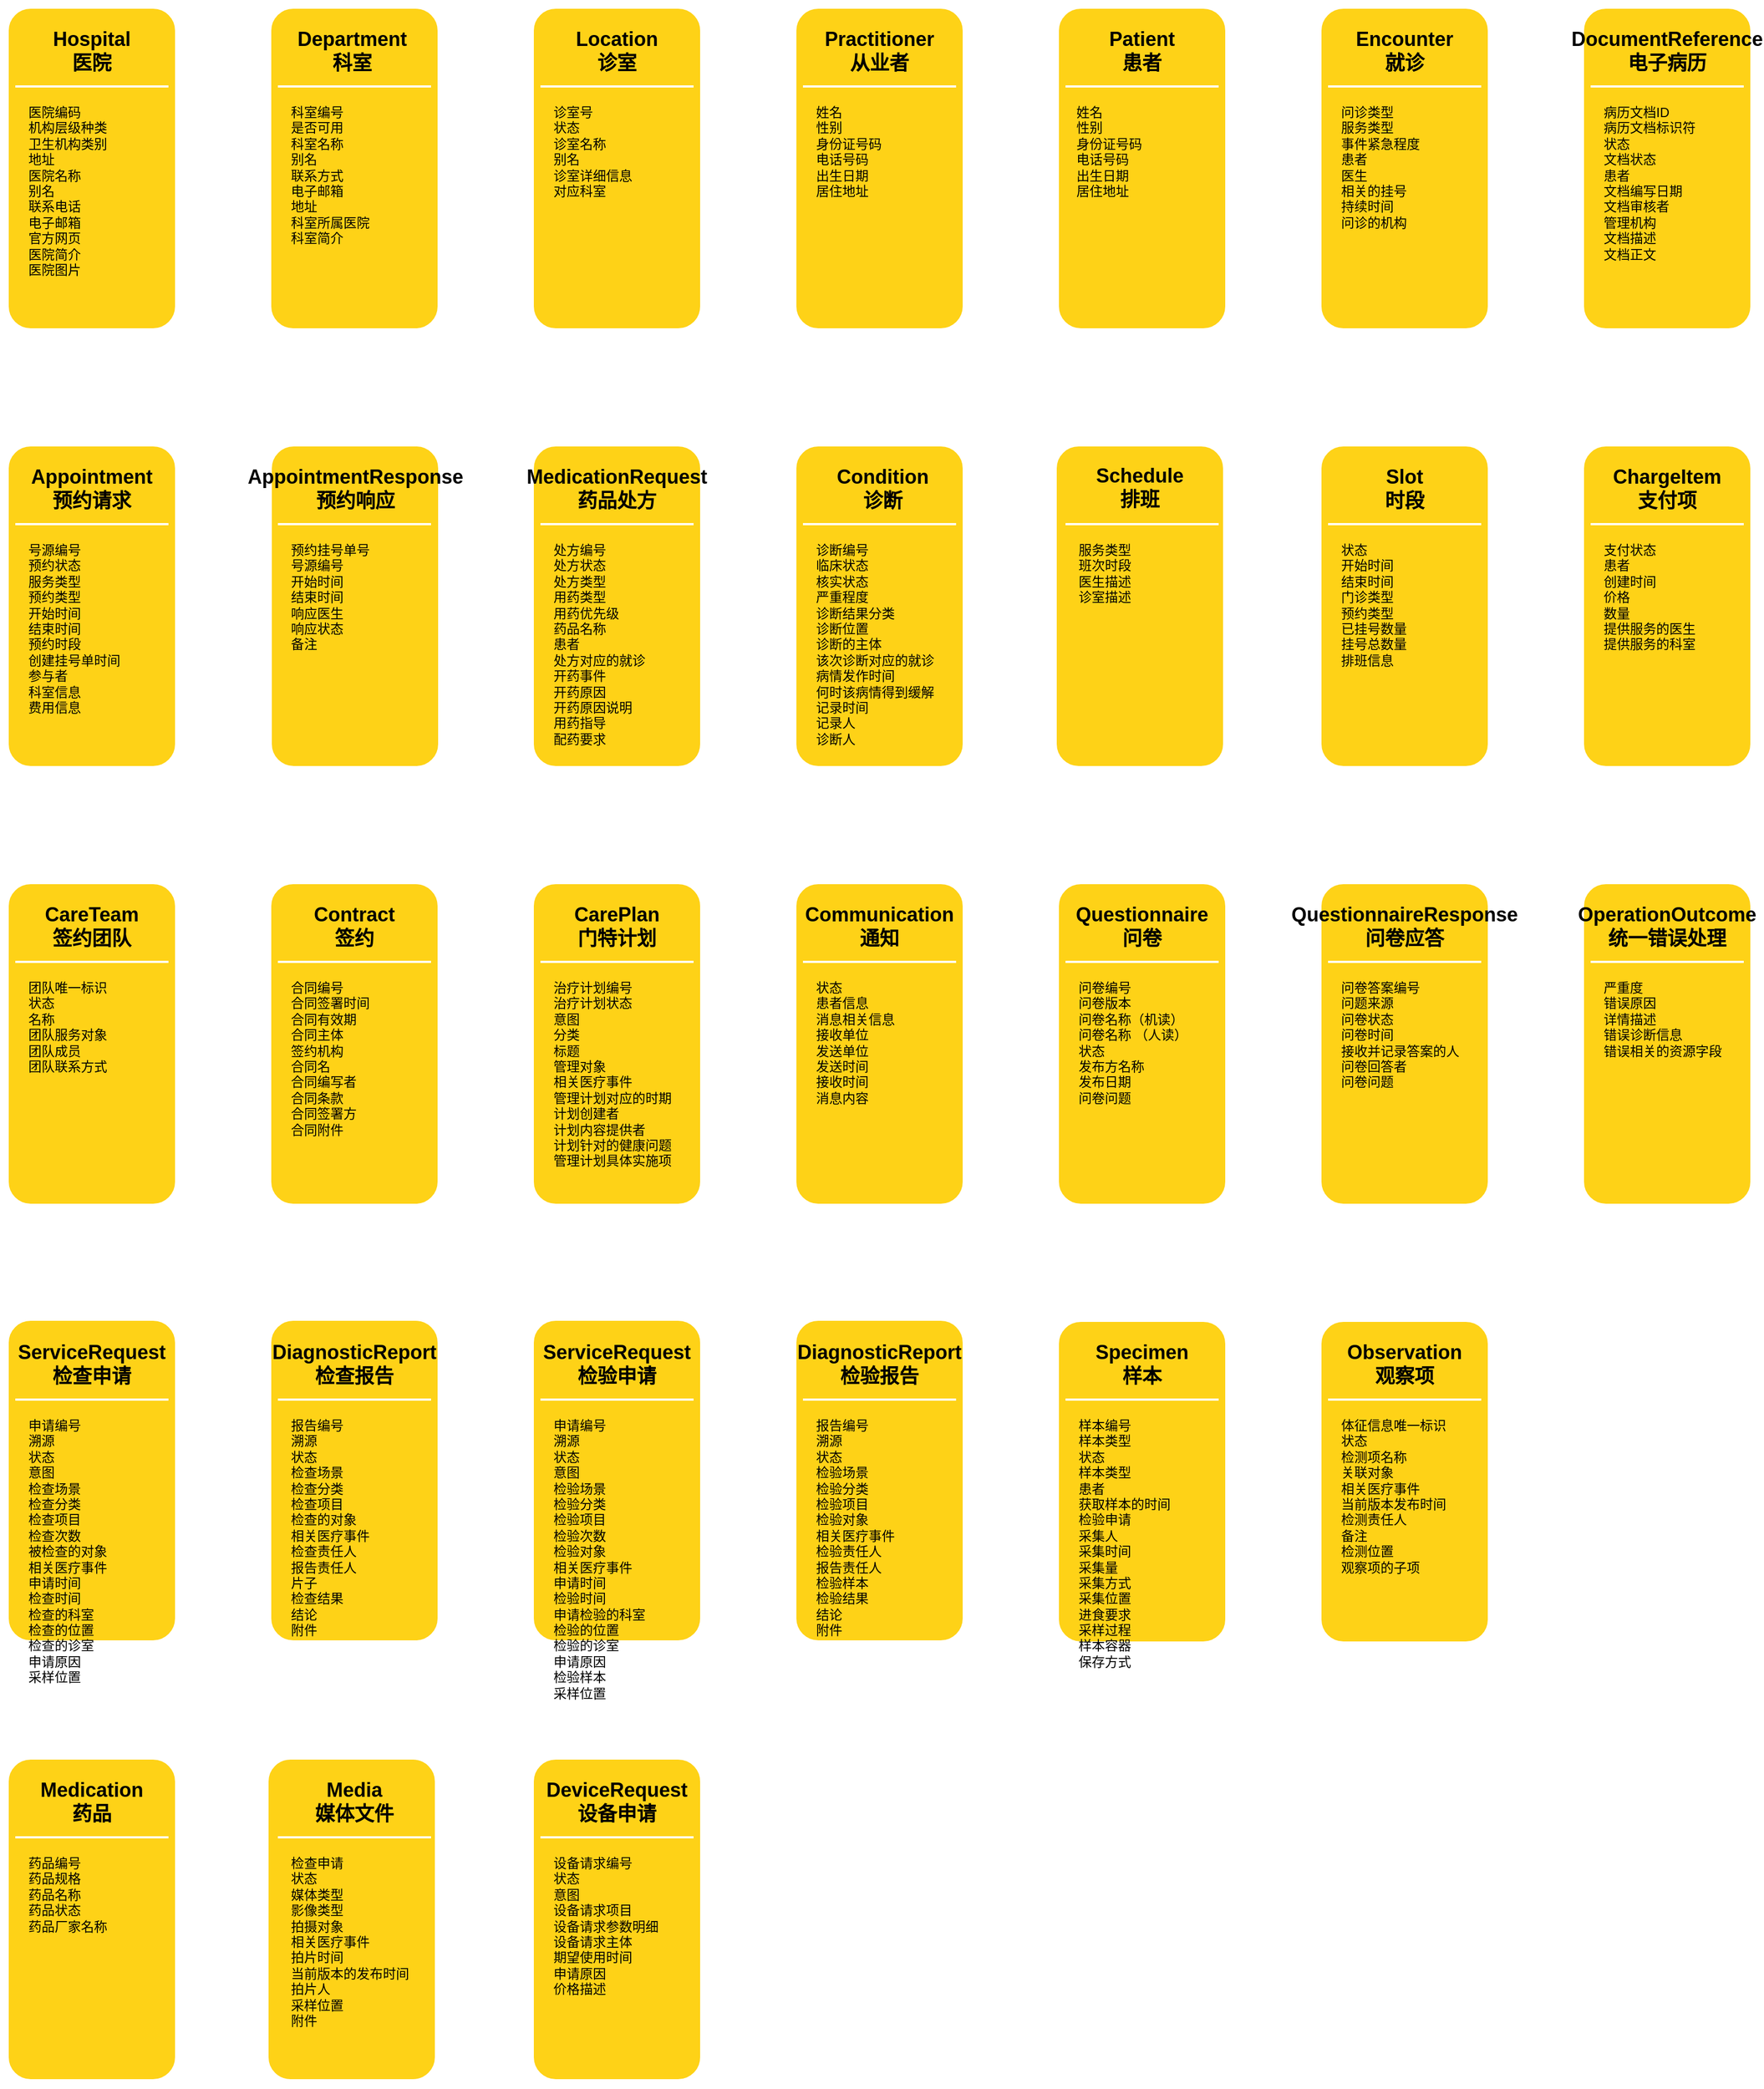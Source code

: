 <mxfile version="15.2.2" type="github">
  <diagram name="新都医共体核心数据集" id="12e1b939-464a-85fe-373e-61e167be1490">
    <mxGraphModel dx="2031" dy="993" grid="1" gridSize="10" guides="1" tooltips="1" connect="1" arrows="1" fold="1" page="1" pageScale="1.5" pageWidth="1169" pageHeight="826" background="none" math="0" shadow="0">
      <root>
        <mxCell id="0" />
        <mxCell id="1" parent="0" />
        <mxCell id="60da8b9f42644d3a-2" value="" style="whiteSpace=wrap;html=1;rounded=1;shadow=0;strokeWidth=8;fontSize=20;align=center;fillColor=#FED217;strokeColor=#FFFFFF;" parent="1" vertex="1">
          <mxGeometry x="1040" y="40" width="160" height="300" as="geometry" />
        </mxCell>
        <mxCell id="60da8b9f42644d3a-3" value="Patient&lt;br&gt;患者" style="text;html=1;strokeColor=none;fillColor=none;align=center;verticalAlign=middle;whiteSpace=wrap;rounded=0;shadow=0;fontSize=18;fontColor=#000000;fontStyle=1" parent="1" vertex="1">
          <mxGeometry x="1050" y="60" width="140" height="45" as="geometry" />
        </mxCell>
        <mxCell id="60da8b9f42644d3a-4" value="姓名&lt;br style=&quot;font-size: 12px;&quot;&gt;性别&lt;br style=&quot;font-size: 12px;&quot;&gt;身份证号码&lt;br style=&quot;font-size: 12px;&quot;&gt;电话号码&lt;br style=&quot;font-size: 12px;&quot;&gt;出生日期&lt;br style=&quot;font-size: 12px;&quot;&gt;居住地址" style="text;html=1;strokeColor=none;fillColor=none;align=left;verticalAlign=top;whiteSpace=wrap;rounded=0;shadow=0;fontSize=12;fontColor=#000000;" parent="1" vertex="1">
          <mxGeometry x="1058" y="125" width="120" height="200" as="geometry" />
        </mxCell>
        <mxCell id="60da8b9f42644d3a-6" value="" style="line;strokeWidth=2;html=1;rounded=0;shadow=0;fontSize=27;align=center;fillColor=none;strokeColor=#FFFFFF;" parent="1" vertex="1">
          <mxGeometry x="1050" y="110" width="140" height="10" as="geometry" />
        </mxCell>
        <mxCell id="zRFbJm7S1wxy6Lh3OuT4-10" value="" style="whiteSpace=wrap;html=1;rounded=1;shadow=0;strokeWidth=8;fontSize=20;align=center;fillColor=#FED217;strokeColor=#FFFFFF;" parent="1" vertex="1">
          <mxGeometry x="800" y="40" width="160" height="300" as="geometry" />
        </mxCell>
        <mxCell id="zRFbJm7S1wxy6Lh3OuT4-12" value="Practitioner&lt;br&gt;从业者" style="text;html=1;strokeColor=none;fillColor=none;align=center;verticalAlign=middle;whiteSpace=wrap;rounded=0;shadow=0;fontSize=18;fontColor=#000000;fontStyle=1" parent="1" vertex="1">
          <mxGeometry x="810" y="60" width="140" height="45" as="geometry" />
        </mxCell>
        <mxCell id="zRFbJm7S1wxy6Lh3OuT4-13" value="姓名&lt;br style=&quot;font-size: 12px;&quot;&gt;性别&lt;br style=&quot;font-size: 12px;&quot;&gt;身份证号码&lt;br style=&quot;font-size: 12px;&quot;&gt;电话号码&lt;br style=&quot;font-size: 12px;&quot;&gt;出生日期&lt;br style=&quot;font-size: 12px;&quot;&gt;居住地址" style="text;html=1;strokeColor=none;fillColor=none;align=left;verticalAlign=top;whiteSpace=wrap;rounded=0;shadow=0;fontSize=12;fontColor=#000000;" parent="1" vertex="1">
          <mxGeometry x="820" y="125" width="120" height="200" as="geometry" />
        </mxCell>
        <mxCell id="zRFbJm7S1wxy6Lh3OuT4-14" value="" style="line;strokeWidth=2;html=1;rounded=0;shadow=0;fontSize=27;align=center;fillColor=none;strokeColor=#FFFFFF;" parent="1" vertex="1">
          <mxGeometry x="810" y="110" width="140" height="10" as="geometry" />
        </mxCell>
        <mxCell id="zRFbJm7S1wxy6Lh3OuT4-16" value="" style="whiteSpace=wrap;html=1;rounded=1;shadow=0;strokeWidth=8;fontSize=20;align=center;fillColor=#FED217;strokeColor=#FFFFFF;" parent="1" vertex="1">
          <mxGeometry x="1280" y="40" width="160" height="300" as="geometry" />
        </mxCell>
        <mxCell id="zRFbJm7S1wxy6Lh3OuT4-18" value="Encounter&lt;br&gt;就诊" style="text;html=1;strokeColor=none;fillColor=none;align=center;verticalAlign=middle;whiteSpace=wrap;rounded=0;shadow=0;fontSize=18;fontColor=#000000;fontStyle=1" parent="1" vertex="1">
          <mxGeometry x="1290" y="60" width="140" height="45" as="geometry" />
        </mxCell>
        <mxCell id="zRFbJm7S1wxy6Lh3OuT4-19" value="问诊类型&lt;br style=&quot;font-size: 12px;&quot;&gt;服务类型&lt;br style=&quot;font-size: 12px;&quot;&gt;事件紧急程度&lt;br style=&quot;font-size: 12px;&quot;&gt;患者&lt;br style=&quot;font-size: 12px;&quot;&gt;医生&lt;br style=&quot;font-size: 12px;&quot;&gt;相关的挂号&lt;br style=&quot;font-size: 12px;&quot;&gt;持续时间&lt;br style=&quot;font-size: 12px;&quot;&gt;问诊的机构" style="text;html=1;strokeColor=none;fillColor=none;align=left;verticalAlign=top;whiteSpace=wrap;rounded=0;shadow=0;fontSize=12;fontColor=#000000;" parent="1" vertex="1">
          <mxGeometry x="1300" y="125" width="120" height="200" as="geometry" />
        </mxCell>
        <mxCell id="zRFbJm7S1wxy6Lh3OuT4-20" value="" style="line;strokeWidth=2;html=1;rounded=0;shadow=0;fontSize=27;align=center;fillColor=none;strokeColor=#FFFFFF;" parent="1" vertex="1">
          <mxGeometry x="1290" y="110" width="140" height="10" as="geometry" />
        </mxCell>
        <mxCell id="zRFbJm7S1wxy6Lh3OuT4-21" value="" style="whiteSpace=wrap;html=1;rounded=1;shadow=0;strokeWidth=8;fontSize=20;align=center;fillColor=#FED217;strokeColor=#FFFFFF;" parent="1" vertex="1">
          <mxGeometry x="560" y="440" width="160" height="300" as="geometry" />
        </mxCell>
        <mxCell id="zRFbJm7S1wxy6Lh3OuT4-23" value="MedicationRequest&lt;br&gt;药品处方" style="text;html=1;strokeColor=none;fillColor=none;align=center;verticalAlign=middle;whiteSpace=wrap;rounded=0;shadow=0;fontSize=18;fontColor=#000000;fontStyle=1" parent="1" vertex="1">
          <mxGeometry x="570" y="460" width="140" height="45" as="geometry" />
        </mxCell>
        <mxCell id="zRFbJm7S1wxy6Lh3OuT4-24" value="处方编号&lt;br style=&quot;font-size: 12px&quot;&gt;处方状态&lt;br style=&quot;font-size: 12px&quot;&gt;处方类型&lt;br style=&quot;font-size: 12px&quot;&gt;用药类型&lt;br style=&quot;font-size: 12px&quot;&gt;用药优先级&lt;br style=&quot;font-size: 12px&quot;&gt;药品名称&lt;br style=&quot;font-size: 12px&quot;&gt;患者&lt;br style=&quot;font-size: 12px&quot;&gt;处方对应的就诊&lt;br style=&quot;font-size: 12px&quot;&gt;开药事件&lt;br style=&quot;font-size: 12px&quot;&gt;开药原因&lt;br style=&quot;font-size: 12px&quot;&gt;开药原因说明&lt;br style=&quot;font-size: 12px&quot;&gt;用药指导&lt;br style=&quot;font-size: 12px&quot;&gt;配药要求" style="text;html=1;strokeColor=none;fillColor=none;align=left;verticalAlign=top;whiteSpace=wrap;rounded=0;shadow=0;fontSize=12;fontColor=#000000;" parent="1" vertex="1">
          <mxGeometry x="580" y="525" width="120" height="200" as="geometry" />
        </mxCell>
        <mxCell id="zRFbJm7S1wxy6Lh3OuT4-25" value="" style="line;strokeWidth=2;html=1;rounded=0;shadow=0;fontSize=27;align=center;fillColor=none;strokeColor=#FFFFFF;" parent="1" vertex="1">
          <mxGeometry x="570" y="510" width="140" height="10" as="geometry" />
        </mxCell>
        <mxCell id="to4YBNBlUao-IPn_FhuO-3" value="" style="whiteSpace=wrap;html=1;rounded=1;shadow=0;strokeWidth=8;fontSize=20;align=center;fillColor=#FED217;strokeColor=#FFFFFF;" parent="1" vertex="1">
          <mxGeometry x="80" y="440" width="160" height="300" as="geometry" />
        </mxCell>
        <mxCell id="zRFbJm7S1wxy6Lh3OuT4-26" value="" style="whiteSpace=wrap;html=1;rounded=1;shadow=0;strokeWidth=8;fontSize=20;align=center;fillColor=#FED217;strokeColor=#FFFFFF;" parent="1" vertex="1">
          <mxGeometry x="1038" y="440" width="160" height="300" as="geometry" />
        </mxCell>
        <mxCell id="to4YBNBlUao-IPn_FhuO-5" value="Appointment&lt;br&gt;预约请求" style="text;html=1;strokeColor=none;fillColor=none;align=center;verticalAlign=middle;whiteSpace=wrap;rounded=0;shadow=0;fontSize=18;fontColor=#000000;fontStyle=1" parent="1" vertex="1">
          <mxGeometry x="90" y="460" width="140" height="45" as="geometry" />
        </mxCell>
        <mxCell id="zRFbJm7S1wxy6Lh3OuT4-28" value="Schedule&lt;br style=&quot;font-size: 18px;&quot;&gt;排班" style="text;html=1;strokeColor=none;fillColor=none;align=center;verticalAlign=middle;whiteSpace=wrap;rounded=0;shadow=0;fontSize=18;fontColor=#000000;fontStyle=1" parent="1" vertex="1">
          <mxGeometry x="1048" y="459" width="140" height="45" as="geometry" />
        </mxCell>
        <mxCell id="to4YBNBlUao-IPn_FhuO-6" value="&lt;div style=&quot;font-size: 12px;&quot;&gt;号源编号&lt;/div&gt;&lt;div style=&quot;font-size: 12px;&quot;&gt;预约状态&lt;/div&gt;&lt;div style=&quot;font-size: 12px;&quot;&gt;服务类型&lt;/div&gt;&lt;div style=&quot;font-size: 12px;&quot;&gt;预约类型&lt;/div&gt;&lt;div style=&quot;font-size: 12px;&quot;&gt;开始时间&lt;/div&gt;&lt;div style=&quot;font-size: 12px;&quot;&gt;结束时间&lt;/div&gt;&lt;div style=&quot;font-size: 12px;&quot;&gt;预约时段&lt;/div&gt;&lt;div style=&quot;font-size: 12px;&quot;&gt;创建挂号单时间&lt;/div&gt;&lt;div style=&quot;font-size: 12px;&quot;&gt;参与者&lt;/div&gt;&lt;div style=&quot;font-size: 12px;&quot;&gt;科室信息&lt;/div&gt;&lt;div style=&quot;font-size: 12px;&quot;&gt;费用信息&lt;/div&gt;" style="text;html=1;strokeColor=none;fillColor=none;align=left;verticalAlign=top;whiteSpace=wrap;rounded=0;shadow=0;fontSize=12;fontColor=#000000;" parent="1" vertex="1">
          <mxGeometry x="100" y="525" width="120" height="200" as="geometry" />
        </mxCell>
        <mxCell id="zRFbJm7S1wxy6Lh3OuT4-29" value="服务类型&lt;br style=&quot;font-size: 12px;&quot;&gt;班次时段&lt;br style=&quot;font-size: 12px;&quot;&gt;医生描述&lt;br style=&quot;font-size: 12px;&quot;&gt;诊室描述" style="text;html=1;strokeColor=none;fillColor=none;align=left;verticalAlign=top;whiteSpace=wrap;rounded=0;shadow=0;fontSize=12;fontColor=#000000;" parent="1" vertex="1">
          <mxGeometry x="1060" y="525" width="120" height="200" as="geometry" />
        </mxCell>
        <mxCell id="to4YBNBlUao-IPn_FhuO-7" value="" style="line;strokeWidth=2;html=1;rounded=0;shadow=0;fontSize=27;align=center;fillColor=none;strokeColor=#FFFFFF;" parent="1" vertex="1">
          <mxGeometry x="90" y="510" width="140" height="10" as="geometry" />
        </mxCell>
        <mxCell id="zRFbJm7S1wxy6Lh3OuT4-30" value="" style="line;strokeWidth=2;html=1;rounded=0;shadow=0;fontSize=27;align=center;fillColor=none;strokeColor=#FFFFFF;" parent="1" vertex="1">
          <mxGeometry x="1050" y="510" width="140" height="10" as="geometry" />
        </mxCell>
        <mxCell id="zRFbJm7S1wxy6Lh3OuT4-31" value="" style="whiteSpace=wrap;html=1;rounded=1;shadow=0;strokeWidth=8;fontSize=20;align=center;fillColor=#FED217;strokeColor=#FFFFFF;" parent="1" vertex="1">
          <mxGeometry x="1520" y="440" width="160" height="300" as="geometry" />
        </mxCell>
        <mxCell id="to4YBNBlUao-IPn_FhuO-16" value="" style="whiteSpace=wrap;html=1;rounded=1;shadow=0;strokeWidth=8;fontSize=20;align=center;fillColor=#FED217;strokeColor=#FFFFFF;" parent="1" vertex="1">
          <mxGeometry x="320.5" y="440" width="160" height="300" as="geometry" />
        </mxCell>
        <mxCell id="zRFbJm7S1wxy6Lh3OuT4-33" value="ChargeItem&lt;br&gt;支付项" style="text;html=1;strokeColor=none;fillColor=none;align=center;verticalAlign=middle;whiteSpace=wrap;rounded=0;shadow=0;fontSize=18;fontColor=#000000;fontStyle=1" parent="1" vertex="1">
          <mxGeometry x="1530" y="460" width="140" height="45" as="geometry" />
        </mxCell>
        <mxCell id="to4YBNBlUao-IPn_FhuO-18" value="AppointmentResponse&lt;br&gt;预约响应" style="text;html=1;strokeColor=none;fillColor=none;align=center;verticalAlign=middle;whiteSpace=wrap;rounded=0;shadow=0;fontSize=18;fontColor=#000000;fontStyle=1" parent="1" vertex="1">
          <mxGeometry x="330.5" y="460" width="140" height="45" as="geometry" />
        </mxCell>
        <mxCell id="zRFbJm7S1wxy6Lh3OuT4-34" value="支付状态&lt;br style=&quot;font-size: 12px;&quot;&gt;患者&lt;br style=&quot;font-size: 12px;&quot;&gt;创建时间&lt;br style=&quot;font-size: 12px;&quot;&gt;价格&lt;br style=&quot;font-size: 12px;&quot;&gt;数量&lt;br style=&quot;font-size: 12px;&quot;&gt;提供服务的医生&lt;br style=&quot;font-size: 12px;&quot;&gt;提供服务的科室" style="text;html=1;strokeColor=none;fillColor=none;align=left;verticalAlign=top;whiteSpace=wrap;rounded=0;shadow=0;fontSize=12;fontColor=#000000;" parent="1" vertex="1">
          <mxGeometry x="1540" y="525" width="120" height="200" as="geometry" />
        </mxCell>
        <mxCell id="to4YBNBlUao-IPn_FhuO-19" value="&lt;div style=&quot;font-size: 12px;&quot;&gt;预约挂号单号&lt;/div&gt;&lt;div style=&quot;font-size: 12px;&quot;&gt;号源编号&lt;/div&gt;&lt;div style=&quot;font-size: 12px;&quot;&gt;开始时间&lt;/div&gt;&lt;div style=&quot;font-size: 12px;&quot;&gt;结束时间&lt;/div&gt;&lt;div style=&quot;font-size: 12px;&quot;&gt;响应医生&lt;/div&gt;&lt;div style=&quot;font-size: 12px;&quot;&gt;响应状态&lt;/div&gt;&lt;div style=&quot;font-size: 12px;&quot;&gt;备注&lt;/div&gt;" style="text;html=1;strokeColor=none;fillColor=none;align=left;verticalAlign=top;whiteSpace=wrap;rounded=0;shadow=0;fontSize=12;fontColor=#000000;" parent="1" vertex="1">
          <mxGeometry x="340" y="525" width="120" height="200" as="geometry" />
        </mxCell>
        <mxCell id="zRFbJm7S1wxy6Lh3OuT4-35" value="" style="line;strokeWidth=2;html=1;rounded=0;shadow=0;fontSize=27;align=center;fillColor=none;strokeColor=#FFFFFF;" parent="1" vertex="1">
          <mxGeometry x="1530" y="510" width="140" height="10" as="geometry" />
        </mxCell>
        <mxCell id="to4YBNBlUao-IPn_FhuO-20" value="" style="line;strokeWidth=2;html=1;rounded=0;shadow=0;fontSize=27;align=center;fillColor=none;strokeColor=#FFFFFF;" parent="1" vertex="1">
          <mxGeometry x="330" y="510" width="140" height="10" as="geometry" />
        </mxCell>
        <mxCell id="zRFbJm7S1wxy6Lh3OuT4-36" value="" style="whiteSpace=wrap;html=1;rounded=1;shadow=0;strokeWidth=8;fontSize=20;align=center;fillColor=#FED217;strokeColor=#FFFFFF;" parent="1" vertex="1">
          <mxGeometry x="1280" y="440" width="160" height="300" as="geometry" />
        </mxCell>
        <mxCell id="to4YBNBlUao-IPn_FhuO-21" value="" style="whiteSpace=wrap;html=1;rounded=1;shadow=0;strokeWidth=8;fontSize=20;align=center;fillColor=#FED217;strokeColor=#FFFFFF;" parent="1" vertex="1">
          <mxGeometry x="560" y="840" width="160" height="300" as="geometry" />
        </mxCell>
        <mxCell id="zRFbJm7S1wxy6Lh3OuT4-38" value="Slot&lt;br style=&quot;font-size: 18px;&quot;&gt;时段" style="text;html=1;strokeColor=none;fillColor=none;align=center;verticalAlign=middle;whiteSpace=wrap;rounded=0;shadow=0;fontSize=18;fontColor=#000000;fontStyle=1" parent="1" vertex="1">
          <mxGeometry x="1290" y="460" width="140" height="45" as="geometry" />
        </mxCell>
        <mxCell id="to4YBNBlUao-IPn_FhuO-23" value="CarePlan&lt;br&gt;门特计划" style="text;html=1;strokeColor=none;fillColor=none;align=center;verticalAlign=middle;whiteSpace=wrap;rounded=0;shadow=0;fontSize=18;fontColor=#000000;fontStyle=1" parent="1" vertex="1">
          <mxGeometry x="570" y="860" width="140" height="45" as="geometry" />
        </mxCell>
        <mxCell id="zRFbJm7S1wxy6Lh3OuT4-39" value="状态&lt;br style=&quot;font-size: 12px;&quot;&gt;开始时间&lt;br style=&quot;font-size: 12px;&quot;&gt;结束时间&lt;br style=&quot;font-size: 12px;&quot;&gt;门诊类型&lt;br style=&quot;font-size: 12px;&quot;&gt;预约类型&lt;br style=&quot;font-size: 12px;&quot;&gt;已挂号数量&lt;br style=&quot;font-size: 12px;&quot;&gt;挂号总数量&lt;br style=&quot;font-size: 12px;&quot;&gt;排班信息&lt;br style=&quot;font-size: 12px;&quot;&gt;" style="text;html=1;strokeColor=none;fillColor=none;align=left;verticalAlign=top;whiteSpace=wrap;rounded=0;shadow=0;fontSize=12;fontColor=#000000;" parent="1" vertex="1">
          <mxGeometry x="1300" y="525" width="120" height="200" as="geometry" />
        </mxCell>
        <mxCell id="to4YBNBlUao-IPn_FhuO-24" value="&lt;div style=&quot;font-size: 12px&quot;&gt;治疗计划编号&lt;/div&gt;&lt;div style=&quot;font-size: 12px&quot;&gt;治疗计划状态&lt;/div&gt;&lt;div style=&quot;font-size: 12px&quot;&gt;意图&lt;/div&gt;&lt;div style=&quot;font-size: 12px&quot;&gt;分类&lt;/div&gt;&lt;div style=&quot;font-size: 12px&quot;&gt;标题&lt;/div&gt;&lt;div style=&quot;font-size: 12px&quot;&gt;管理对象&lt;/div&gt;&lt;div style=&quot;font-size: 12px&quot;&gt;相关医疗事件&lt;/div&gt;&lt;div style=&quot;font-size: 12px&quot;&gt;管理计划对应的时期&lt;/div&gt;&lt;div style=&quot;font-size: 12px&quot;&gt;计划创建者&lt;/div&gt;&lt;div style=&quot;font-size: 12px&quot;&gt;计划内容提供者&lt;/div&gt;&lt;div style=&quot;font-size: 12px&quot;&gt;计划针对的健康问题&lt;/div&gt;&lt;div style=&quot;font-size: 12px&quot;&gt;管理计划具体实施项&lt;/div&gt;&lt;div style=&quot;font-size: 12px&quot;&gt;&lt;br style=&quot;font-size: 12px&quot;&gt;&lt;/div&gt;" style="text;html=1;strokeColor=none;fillColor=none;align=left;verticalAlign=top;whiteSpace=wrap;rounded=0;shadow=0;fontSize=12;fontColor=#000000;" parent="1" vertex="1">
          <mxGeometry x="580" y="925" width="120" height="200" as="geometry" />
        </mxCell>
        <mxCell id="zRFbJm7S1wxy6Lh3OuT4-40" value="" style="line;strokeWidth=2;html=1;rounded=0;shadow=0;fontSize=27;align=center;fillColor=none;strokeColor=#FFFFFF;" parent="1" vertex="1">
          <mxGeometry x="1290" y="510" width="140" height="10" as="geometry" />
        </mxCell>
        <mxCell id="to4YBNBlUao-IPn_FhuO-25" value="" style="line;strokeWidth=2;html=1;rounded=0;shadow=0;fontSize=27;align=center;fillColor=none;strokeColor=#FFFFFF;" parent="1" vertex="1">
          <mxGeometry x="570" y="910" width="140" height="10" as="geometry" />
        </mxCell>
        <mxCell id="to4YBNBlUao-IPn_FhuO-26" value="" style="whiteSpace=wrap;html=1;rounded=1;shadow=0;strokeWidth=8;fontSize=20;align=center;fillColor=#FED217;strokeColor=#FFFFFF;" parent="1" vertex="1">
          <mxGeometry x="800" y="840" width="160" height="300" as="geometry" />
        </mxCell>
        <mxCell id="to4YBNBlUao-IPn_FhuO-28" value="Communication通知" style="text;html=1;strokeColor=none;fillColor=none;align=center;verticalAlign=middle;whiteSpace=wrap;rounded=0;shadow=0;fontSize=18;fontColor=#000000;fontStyle=1" parent="1" vertex="1">
          <mxGeometry x="810" y="860" width="140" height="45" as="geometry" />
        </mxCell>
        <mxCell id="to4YBNBlUao-IPn_FhuO-29" value="&lt;div style=&quot;font-size: 12px;&quot;&gt;状态&lt;/div&gt;&lt;div style=&quot;font-size: 12px;&quot;&gt;患者信息&lt;/div&gt;&lt;div style=&quot;font-size: 12px;&quot;&gt;消息相关信息&lt;/div&gt;&lt;div style=&quot;font-size: 12px;&quot;&gt;接收单位&lt;/div&gt;&lt;div style=&quot;font-size: 12px;&quot;&gt;发送单位&lt;/div&gt;&lt;div style=&quot;font-size: 12px;&quot;&gt;发送时间&lt;/div&gt;&lt;div style=&quot;font-size: 12px;&quot;&gt;接收时间&lt;/div&gt;&lt;div style=&quot;font-size: 12px;&quot;&gt;消息内容&lt;/div&gt;" style="text;html=1;strokeColor=none;fillColor=none;align=left;verticalAlign=top;whiteSpace=wrap;rounded=0;shadow=0;fontSize=12;fontColor=#000000;" parent="1" vertex="1">
          <mxGeometry x="820" y="925" width="120" height="200" as="geometry" />
        </mxCell>
        <mxCell id="to4YBNBlUao-IPn_FhuO-30" value="" style="line;strokeWidth=2;html=1;rounded=0;shadow=0;fontSize=27;align=center;fillColor=none;strokeColor=#FFFFFF;" parent="1" vertex="1">
          <mxGeometry x="810" y="910" width="140" height="10" as="geometry" />
        </mxCell>
        <mxCell id="zRFbJm7S1wxy6Lh3OuT4-61" value="" style="whiteSpace=wrap;html=1;rounded=1;shadow=0;strokeWidth=8;fontSize=20;align=center;fillColor=#FED217;strokeColor=#FFFFFF;" parent="1" vertex="1">
          <mxGeometry x="80" y="40" width="160" height="300" as="geometry" />
        </mxCell>
        <mxCell id="to4YBNBlUao-IPn_FhuO-31" value="" style="whiteSpace=wrap;html=1;rounded=1;shadow=0;strokeWidth=8;fontSize=20;align=center;fillColor=#FED217;strokeColor=#FFFFFF;" parent="1" vertex="1">
          <mxGeometry x="800" y="440" width="160" height="300" as="geometry" />
        </mxCell>
        <mxCell id="zRFbJm7S1wxy6Lh3OuT4-63" value="Hospital&lt;br&gt;医院" style="text;html=1;strokeColor=none;fillColor=none;align=center;verticalAlign=middle;whiteSpace=wrap;rounded=0;shadow=0;fontSize=18;fontColor=#000000;fontStyle=1" parent="1" vertex="1">
          <mxGeometry x="90" y="60" width="140" height="45" as="geometry" />
        </mxCell>
        <mxCell id="to4YBNBlUao-IPn_FhuO-33" value="Condition&lt;br style=&quot;font-size: 18px;&quot;&gt;诊断" style="text;html=1;strokeColor=none;fillColor=none;align=center;verticalAlign=middle;whiteSpace=wrap;rounded=0;shadow=0;fontSize=18;fontColor=#000000;fontStyle=1" parent="1" vertex="1">
          <mxGeometry x="813" y="460" width="140" height="45" as="geometry" />
        </mxCell>
        <mxCell id="zRFbJm7S1wxy6Lh3OuT4-64" value="医院编码&lt;br style=&quot;font-size: 12px;&quot;&gt;机构层级种类&lt;br style=&quot;font-size: 12px;&quot;&gt;卫生机构类别&lt;br style=&quot;font-size: 12px;&quot;&gt;地址&lt;br style=&quot;font-size: 12px;&quot;&gt;医院名称&lt;br style=&quot;font-size: 12px;&quot;&gt;别名&lt;br style=&quot;font-size: 12px;&quot;&gt;联系电话&lt;br style=&quot;font-size: 12px;&quot;&gt;电子邮箱&lt;br style=&quot;font-size: 12px;&quot;&gt;官方网页&lt;br style=&quot;font-size: 12px;&quot;&gt;医院简介&lt;br style=&quot;font-size: 12px;&quot;&gt;医院图片" style="text;html=1;strokeColor=none;fillColor=none;align=left;verticalAlign=top;whiteSpace=wrap;rounded=0;shadow=0;fontSize=12;fontColor=#000000;" parent="1" vertex="1">
          <mxGeometry x="100" y="125" width="120" height="200" as="geometry" />
        </mxCell>
        <mxCell id="to4YBNBlUao-IPn_FhuO-34" value="&lt;div style=&quot;font-size: 12px&quot;&gt;诊断编号&lt;/div&gt;&lt;div style=&quot;font-size: 12px&quot;&gt;临床状态&lt;/div&gt;&lt;div style=&quot;font-size: 12px&quot;&gt;核实状态&lt;/div&gt;&lt;div style=&quot;font-size: 12px&quot;&gt;严重程度&lt;/div&gt;&lt;div style=&quot;font-size: 12px&quot;&gt;诊断结果分类&lt;/div&gt;&lt;div style=&quot;font-size: 12px&quot;&gt;诊断位置&lt;/div&gt;&lt;div style=&quot;font-size: 12px&quot;&gt;诊断的主体&lt;/div&gt;&lt;div style=&quot;font-size: 12px&quot;&gt;该次诊断对应的就诊&lt;/div&gt;&lt;div style=&quot;font-size: 12px&quot;&gt;病情发作时间&lt;/div&gt;&lt;div style=&quot;font-size: 12px&quot;&gt;何时该病情得到缓解&lt;/div&gt;&lt;div style=&quot;font-size: 12px&quot;&gt;记录时间&lt;/div&gt;&lt;div style=&quot;font-size: 12px&quot;&gt;记录人&lt;/div&gt;&lt;div style=&quot;font-size: 12px&quot;&gt;诊断人&lt;/div&gt;&lt;div style=&quot;font-size: 12px&quot;&gt;&lt;br style=&quot;font-size: 12px&quot;&gt;&lt;/div&gt;" style="text;html=1;strokeColor=none;fillColor=none;align=left;verticalAlign=top;whiteSpace=wrap;rounded=0;shadow=0;fontSize=12;fontColor=#000000;" parent="1" vertex="1">
          <mxGeometry x="820" y="525" width="120" height="200" as="geometry" />
        </mxCell>
        <mxCell id="zRFbJm7S1wxy6Lh3OuT4-65" value="" style="line;strokeWidth=2;html=1;rounded=0;shadow=0;fontSize=27;align=center;fillColor=none;strokeColor=#FFFFFF;" parent="1" vertex="1">
          <mxGeometry x="90" y="110" width="140" height="10" as="geometry" />
        </mxCell>
        <mxCell id="to4YBNBlUao-IPn_FhuO-35" value="" style="line;strokeWidth=2;html=1;rounded=0;shadow=0;fontSize=27;align=center;fillColor=none;strokeColor=#FFFFFF;" parent="1" vertex="1">
          <mxGeometry x="810" y="510" width="140" height="10" as="geometry" />
        </mxCell>
        <mxCell id="zRFbJm7S1wxy6Lh3OuT4-66" value="" style="whiteSpace=wrap;html=1;rounded=1;shadow=0;strokeWidth=8;fontSize=20;align=center;fillColor=#FED217;strokeColor=#FFFFFF;" parent="1" vertex="1">
          <mxGeometry x="1040" y="1240" width="160" height="300" as="geometry" />
        </mxCell>
        <mxCell id="zRFbJm7S1wxy6Lh3OuT4-68" value="Specimen&lt;br&gt;样本" style="text;html=1;strokeColor=none;fillColor=none;align=center;verticalAlign=middle;whiteSpace=wrap;rounded=0;shadow=0;fontSize=18;fontColor=#000000;fontStyle=1" parent="1" vertex="1">
          <mxGeometry x="1050" y="1260" width="140" height="45" as="geometry" />
        </mxCell>
        <mxCell id="zRFbJm7S1wxy6Lh3OuT4-69" value="样本编号&lt;br style=&quot;font-size: 12px;&quot;&gt;样本类型&lt;br style=&quot;font-size: 12px;&quot;&gt;状态&lt;br style=&quot;font-size: 12px;&quot;&gt;样本类型&lt;br style=&quot;font-size: 12px;&quot;&gt;患者&lt;br style=&quot;font-size: 12px;&quot;&gt;获取样本的时间&lt;br style=&quot;font-size: 12px;&quot;&gt;检验申请&lt;br style=&quot;font-size: 12px;&quot;&gt;采集人&lt;br style=&quot;font-size: 12px;&quot;&gt;采集时间&lt;br style=&quot;font-size: 12px;&quot;&gt;采集量&lt;br style=&quot;font-size: 12px;&quot;&gt;采集方式&lt;br style=&quot;font-size: 12px;&quot;&gt;采集位置&lt;br style=&quot;font-size: 12px;&quot;&gt;进食要求&lt;br style=&quot;font-size: 12px;&quot;&gt;采样过程&lt;br style=&quot;font-size: 12px;&quot;&gt;样本容器&lt;br style=&quot;font-size: 12px;&quot;&gt;保存方式&lt;br style=&quot;font-size: 12px;&quot;&gt;" style="text;html=1;strokeColor=none;fillColor=none;align=left;verticalAlign=top;whiteSpace=wrap;rounded=0;shadow=0;fontSize=12;fontColor=#000000;" parent="1" vertex="1">
          <mxGeometry x="1060" y="1325" width="120" height="200" as="geometry" />
        </mxCell>
        <mxCell id="zRFbJm7S1wxy6Lh3OuT4-70" value="" style="line;strokeWidth=2;html=1;rounded=0;shadow=0;fontSize=27;align=center;fillColor=none;strokeColor=#FFFFFF;" parent="1" vertex="1">
          <mxGeometry x="1050" y="1310" width="140" height="10" as="geometry" />
        </mxCell>
        <mxCell id="zRFbJm7S1wxy6Lh3OuT4-71" value="" style="whiteSpace=wrap;html=1;rounded=1;shadow=0;strokeWidth=8;fontSize=20;align=center;fillColor=#FED217;strokeColor=#FFFFFF;" parent="1" vertex="1">
          <mxGeometry x="320" y="1239" width="160" height="300" as="geometry" />
        </mxCell>
        <mxCell id="zRFbJm7S1wxy6Lh3OuT4-73" value="DiagnosticReport&lt;br&gt;检查报告" style="text;html=1;strokeColor=none;fillColor=none;align=center;verticalAlign=middle;whiteSpace=wrap;rounded=0;shadow=0;fontSize=18;fontColor=#000000;fontStyle=1" parent="1" vertex="1">
          <mxGeometry x="330" y="1260" width="140" height="45" as="geometry" />
        </mxCell>
        <mxCell id="zRFbJm7S1wxy6Lh3OuT4-74" value="&lt;div style=&quot;font-size: 12px;&quot;&gt;报告编号&lt;/div&gt;&lt;div style=&quot;font-size: 12px;&quot;&gt;溯源&lt;/div&gt;&lt;div style=&quot;font-size: 12px;&quot;&gt;状态&lt;/div&gt;&lt;div style=&quot;font-size: 12px;&quot;&gt;检查场景&lt;/div&gt;&lt;div style=&quot;font-size: 12px;&quot;&gt;检查分类&lt;/div&gt;&lt;div style=&quot;font-size: 12px;&quot;&gt;检查项目&lt;/div&gt;&lt;div style=&quot;font-size: 12px;&quot;&gt;检查的对象&lt;/div&gt;&lt;div style=&quot;font-size: 12px;&quot;&gt;相关医疗事件&lt;/div&gt;&lt;div style=&quot;font-size: 12px;&quot;&gt;检查责任人&lt;/div&gt;&lt;div style=&quot;font-size: 12px;&quot;&gt;报告责任人&lt;/div&gt;&lt;div style=&quot;font-size: 12px;&quot;&gt;片子&lt;/div&gt;&lt;div style=&quot;font-size: 12px;&quot;&gt;检查结果&lt;/div&gt;&lt;div style=&quot;font-size: 12px;&quot;&gt;结论&lt;/div&gt;&lt;div style=&quot;font-size: 12px;&quot;&gt;附件&lt;/div&gt;" style="text;html=1;strokeColor=none;fillColor=none;align=left;verticalAlign=top;whiteSpace=wrap;rounded=0;shadow=0;fontSize=12;fontColor=#000000;" parent="1" vertex="1">
          <mxGeometry x="340" y="1325" width="120" height="200" as="geometry" />
        </mxCell>
        <mxCell id="zRFbJm7S1wxy6Lh3OuT4-75" value="" style="line;strokeWidth=2;html=1;rounded=0;shadow=0;fontSize=27;align=center;fillColor=none;strokeColor=#FFFFFF;" parent="1" vertex="1">
          <mxGeometry x="330" y="1310" width="140" height="10" as="geometry" />
        </mxCell>
        <mxCell id="to4YBNBlUao-IPn_FhuO-36" value="" style="whiteSpace=wrap;html=1;rounded=1;shadow=0;strokeWidth=8;fontSize=20;align=center;fillColor=#FED217;strokeColor=#FFFFFF;" parent="1" vertex="1">
          <mxGeometry x="560" y="40" width="160" height="300" as="geometry" />
        </mxCell>
        <mxCell id="to4YBNBlUao-IPn_FhuO-38" value="Location&lt;br&gt;诊室" style="text;html=1;strokeColor=none;fillColor=none;align=center;verticalAlign=middle;whiteSpace=wrap;rounded=0;shadow=0;fontSize=18;fontColor=#000000;fontStyle=1" parent="1" vertex="1">
          <mxGeometry x="570" y="60" width="140" height="45" as="geometry" />
        </mxCell>
        <mxCell id="to4YBNBlUao-IPn_FhuO-39" value="&lt;div style=&quot;font-size: 12px;&quot;&gt;诊室号&lt;/div&gt;&lt;div style=&quot;font-size: 12px;&quot;&gt;状态&lt;/div&gt;&lt;div style=&quot;font-size: 12px;&quot;&gt;诊室名称&lt;/div&gt;&lt;div style=&quot;font-size: 12px;&quot;&gt;别名&lt;/div&gt;&lt;div style=&quot;font-size: 12px;&quot;&gt;诊室详细信息&lt;/div&gt;&lt;div style=&quot;font-size: 12px;&quot;&gt;对应科室&lt;/div&gt;" style="text;html=1;strokeColor=none;fillColor=none;align=left;verticalAlign=top;whiteSpace=wrap;rounded=0;shadow=0;fontSize=12;fontColor=#000000;" parent="1" vertex="1">
          <mxGeometry x="580" y="125" width="120" height="200" as="geometry" />
        </mxCell>
        <mxCell id="to4YBNBlUao-IPn_FhuO-56" value="" style="whiteSpace=wrap;html=1;rounded=1;shadow=0;strokeWidth=8;fontSize=20;align=center;fillColor=#FED217;strokeColor=#FFFFFF;" parent="1" vertex="1">
          <mxGeometry x="320" y="40" width="160" height="300" as="geometry" />
        </mxCell>
        <mxCell id="to4YBNBlUao-IPn_FhuO-58" value="Department&lt;br&gt;科室" style="text;html=1;strokeColor=none;fillColor=none;align=center;verticalAlign=middle;whiteSpace=wrap;rounded=0;shadow=0;fontSize=18;fontColor=#000000;fontStyle=1" parent="1" vertex="1">
          <mxGeometry x="328" y="60" width="140" height="45" as="geometry" />
        </mxCell>
        <mxCell id="to4YBNBlUao-IPn_FhuO-59" value="&lt;div style=&quot;font-size: 12px;&quot;&gt;科室编号&lt;/div&gt;&lt;div style=&quot;font-size: 12px;&quot;&gt;是否可用&lt;/div&gt;&lt;div style=&quot;font-size: 12px;&quot;&gt;科室名称&lt;/div&gt;&lt;div style=&quot;font-size: 12px;&quot;&gt;别名&lt;/div&gt;&lt;div style=&quot;font-size: 12px;&quot;&gt;联系方式&lt;/div&gt;&lt;div style=&quot;font-size: 12px;&quot;&gt;电子邮箱&lt;/div&gt;&lt;div style=&quot;font-size: 12px;&quot;&gt;地址&lt;/div&gt;&lt;div style=&quot;font-size: 12px;&quot;&gt;科室所属医院&lt;/div&gt;&lt;div style=&quot;font-size: 12px;&quot;&gt;科室简介&lt;/div&gt;" style="text;html=1;strokeColor=none;fillColor=none;align=left;verticalAlign=top;whiteSpace=wrap;rounded=0;shadow=0;fontSize=12;fontColor=#000000;" parent="1" vertex="1">
          <mxGeometry x="340" y="125" width="120" height="200" as="geometry" />
        </mxCell>
        <mxCell id="to4YBNBlUao-IPn_FhuO-60" value="" style="line;strokeWidth=2;html=1;rounded=0;shadow=0;fontSize=27;align=center;fillColor=none;strokeColor=#FFFFFF;" parent="1" vertex="1">
          <mxGeometry x="330" y="110" width="140" height="10" as="geometry" />
        </mxCell>
        <mxCell id="to4YBNBlUao-IPn_FhuO-61" value="" style="whiteSpace=wrap;html=1;rounded=1;shadow=0;strokeWidth=8;fontSize=20;align=center;fillColor=#FED217;strokeColor=#FFFFFF;" parent="1" vertex="1">
          <mxGeometry x="320" y="840" width="160" height="300" as="geometry" />
        </mxCell>
        <mxCell id="to4YBNBlUao-IPn_FhuO-63" value="Contract&lt;br&gt;签约" style="text;html=1;strokeColor=none;fillColor=none;align=center;verticalAlign=middle;whiteSpace=wrap;rounded=0;shadow=0;fontSize=18;fontColor=#000000;fontStyle=1" parent="1" vertex="1">
          <mxGeometry x="330" y="860" width="140" height="45" as="geometry" />
        </mxCell>
        <mxCell id="to4YBNBlUao-IPn_FhuO-64" value="&lt;div style=&quot;font-size: 12px;&quot;&gt;合同编号&lt;/div&gt;&lt;div style=&quot;font-size: 12px;&quot;&gt;合同签署时间&lt;/div&gt;&lt;div style=&quot;font-size: 12px;&quot;&gt;合同有效期&lt;/div&gt;&lt;div style=&quot;font-size: 12px;&quot;&gt;合同主体&lt;/div&gt;&lt;div style=&quot;font-size: 12px;&quot;&gt;签约机构&lt;/div&gt;&lt;div style=&quot;font-size: 12px;&quot;&gt;合同名&lt;/div&gt;&lt;div style=&quot;font-size: 12px;&quot;&gt;合同编写者&lt;/div&gt;&lt;div style=&quot;font-size: 12px;&quot;&gt;合同条款&lt;/div&gt;&lt;div style=&quot;font-size: 12px;&quot;&gt;合同签署方&lt;/div&gt;&lt;div style=&quot;font-size: 12px;&quot;&gt;合同附件&lt;/div&gt;" style="text;html=1;strokeColor=none;fillColor=none;align=left;verticalAlign=top;whiteSpace=wrap;rounded=0;shadow=0;fontSize=12;fontColor=#000000;" parent="1" vertex="1">
          <mxGeometry x="340" y="925" width="120" height="200" as="geometry" />
        </mxCell>
        <mxCell id="to4YBNBlUao-IPn_FhuO-65" value="" style="line;strokeWidth=2;html=1;rounded=0;shadow=0;fontSize=27;align=center;fillColor=none;strokeColor=#FFFFFF;" parent="1" vertex="1">
          <mxGeometry x="330" y="910" width="140" height="10" as="geometry" />
        </mxCell>
        <mxCell id="to4YBNBlUao-IPn_FhuO-66" value="" style="whiteSpace=wrap;html=1;rounded=1;shadow=0;strokeWidth=8;fontSize=20;align=center;fillColor=#FED217;strokeColor=#FFFFFF;" parent="1" vertex="1">
          <mxGeometry x="80" y="840" width="160" height="300" as="geometry" />
        </mxCell>
        <mxCell id="to4YBNBlUao-IPn_FhuO-68" value="CareTeam&lt;br&gt;签约团队" style="text;html=1;strokeColor=none;fillColor=none;align=center;verticalAlign=middle;whiteSpace=wrap;rounded=0;shadow=0;fontSize=18;fontColor=#000000;fontStyle=1" parent="1" vertex="1">
          <mxGeometry x="90" y="860" width="140" height="45" as="geometry" />
        </mxCell>
        <mxCell id="to4YBNBlUao-IPn_FhuO-69" value="&lt;div style=&quot;font-size: 12px;&quot;&gt;团队唯一标识&lt;/div&gt;&lt;div style=&quot;font-size: 12px;&quot;&gt;状态&lt;/div&gt;&lt;div style=&quot;font-size: 12px;&quot;&gt;名称&lt;/div&gt;&lt;div style=&quot;font-size: 12px;&quot;&gt;团队服务对象&lt;/div&gt;&lt;div style=&quot;font-size: 12px;&quot;&gt;团队成员&lt;/div&gt;&lt;div style=&quot;font-size: 12px;&quot;&gt;团队联系方式&lt;/div&gt;" style="text;html=1;strokeColor=none;fillColor=none;align=left;verticalAlign=top;whiteSpace=wrap;rounded=0;shadow=0;fontSize=12;fontColor=#000000;" parent="1" vertex="1">
          <mxGeometry x="100" y="925" width="120" height="200" as="geometry" />
        </mxCell>
        <mxCell id="to4YBNBlUao-IPn_FhuO-70" value="" style="line;strokeWidth=2;html=1;rounded=0;shadow=0;fontSize=27;align=center;fillColor=none;strokeColor=#FFFFFF;" parent="1" vertex="1">
          <mxGeometry x="90" y="910" width="140" height="10" as="geometry" />
        </mxCell>
        <mxCell id="to4YBNBlUao-IPn_FhuO-71" value="" style="whiteSpace=wrap;html=1;rounded=1;shadow=0;strokeWidth=8;fontSize=20;align=center;fillColor=#FED217;strokeColor=#FFFFFF;" parent="1" vertex="1">
          <mxGeometry x="1280" y="1240" width="160" height="300" as="geometry" />
        </mxCell>
        <mxCell id="to4YBNBlUao-IPn_FhuO-73" value="Observation&lt;br&gt;观察项" style="text;html=1;strokeColor=none;fillColor=none;align=center;verticalAlign=middle;whiteSpace=wrap;rounded=0;shadow=0;fontSize=18;fontColor=#000000;fontStyle=1" parent="1" vertex="1">
          <mxGeometry x="1290" y="1260" width="140" height="45" as="geometry" />
        </mxCell>
        <mxCell id="to4YBNBlUao-IPn_FhuO-74" value="&lt;div style=&quot;font-size: 12px;&quot;&gt;体征信息唯一标识&lt;/div&gt;&lt;div style=&quot;font-size: 12px;&quot;&gt;状态&lt;/div&gt;&lt;div style=&quot;font-size: 12px;&quot;&gt;检测项名称&lt;/div&gt;&lt;div style=&quot;font-size: 12px;&quot;&gt;关联对象&lt;/div&gt;&lt;div style=&quot;font-size: 12px;&quot;&gt;相关医疗事件&lt;/div&gt;&lt;div style=&quot;font-size: 12px;&quot;&gt;当前版本发布时间&lt;/div&gt;&lt;div style=&quot;font-size: 12px;&quot;&gt;检测责任人&lt;/div&gt;&lt;div style=&quot;font-size: 12px;&quot;&gt;备注&lt;/div&gt;&lt;div style=&quot;font-size: 12px;&quot;&gt;检测位置&lt;/div&gt;&lt;div style=&quot;font-size: 12px;&quot;&gt;观察项的子项&lt;/div&gt;&lt;div style=&quot;font-size: 12px;&quot;&gt;&lt;br style=&quot;font-size: 12px;&quot;&gt;&lt;/div&gt;" style="text;html=1;strokeColor=none;fillColor=none;align=left;verticalAlign=top;whiteSpace=wrap;rounded=0;shadow=0;fontSize=12;fontColor=#000000;" parent="1" vertex="1">
          <mxGeometry x="1300" y="1325" width="120" height="200" as="geometry" />
        </mxCell>
        <mxCell id="to4YBNBlUao-IPn_FhuO-75" value="" style="line;strokeWidth=2;html=1;rounded=0;shadow=0;fontSize=27;align=center;fillColor=none;strokeColor=#FFFFFF;" parent="1" vertex="1">
          <mxGeometry x="1290" y="1310" width="140" height="10" as="geometry" />
        </mxCell>
        <mxCell id="to4YBNBlUao-IPn_FhuO-76" value="" style="whiteSpace=wrap;html=1;rounded=1;shadow=0;strokeWidth=8;fontSize=20;align=center;fillColor=#FED217;strokeColor=#FFFFFF;" parent="1" vertex="1">
          <mxGeometry x="1520" y="40" width="160" height="300" as="geometry" />
        </mxCell>
        <mxCell id="to4YBNBlUao-IPn_FhuO-78" value="DocumentReference&lt;br&gt;电子病历" style="text;html=1;strokeColor=none;fillColor=none;align=center;verticalAlign=middle;whiteSpace=wrap;rounded=0;shadow=0;fontSize=18;fontColor=#000000;fontStyle=1" parent="1" vertex="1">
          <mxGeometry x="1530" y="60" width="140" height="45" as="geometry" />
        </mxCell>
        <mxCell id="to4YBNBlUao-IPn_FhuO-79" value="&lt;div style=&quot;font-size: 12px;&quot;&gt;&lt;div style=&quot;font-size: 12px;&quot;&gt;病历文档ID&lt;/div&gt;&lt;div style=&quot;font-size: 12px;&quot;&gt;病历文档标识符&lt;/div&gt;&lt;div style=&quot;font-size: 12px;&quot;&gt;状态&lt;/div&gt;&lt;div style=&quot;font-size: 12px;&quot;&gt;文档状态&lt;/div&gt;&lt;div style=&quot;font-size: 12px;&quot;&gt;患者&lt;/div&gt;&lt;div style=&quot;font-size: 12px;&quot;&gt;文档编写日期&lt;/div&gt;&lt;div style=&quot;font-size: 12px;&quot;&gt;文档审核者&lt;/div&gt;&lt;div style=&quot;font-size: 12px;&quot;&gt;管理机构&lt;/div&gt;&lt;div style=&quot;font-size: 12px;&quot;&gt;文档描述&lt;/div&gt;&lt;div style=&quot;font-size: 12px;&quot;&gt;文档正文&lt;/div&gt;&lt;/div&gt;" style="text;html=1;strokeColor=none;fillColor=none;align=left;verticalAlign=top;whiteSpace=wrap;rounded=0;shadow=0;fontSize=12;fontColor=#000000;" parent="1" vertex="1">
          <mxGeometry x="1540" y="125" width="120" height="200" as="geometry" />
        </mxCell>
        <mxCell id="to4YBNBlUao-IPn_FhuO-80" value="" style="line;strokeWidth=2;html=1;rounded=0;shadow=0;fontSize=27;align=center;fillColor=none;strokeColor=#FFFFFF;" parent="1" vertex="1">
          <mxGeometry x="1530" y="110" width="140" height="10" as="geometry" />
        </mxCell>
        <mxCell id="to4YBNBlUao-IPn_FhuO-89" value="" style="whiteSpace=wrap;html=1;rounded=1;shadow=0;strokeWidth=8;fontSize=20;align=center;fillColor=#FED217;strokeColor=#FFFFFF;" parent="1" vertex="1">
          <mxGeometry x="560" y="1239" width="160" height="300" as="geometry" />
        </mxCell>
        <mxCell id="to4YBNBlUao-IPn_FhuO-91" value="ServiceRequest&lt;br&gt;检验申请" style="text;html=1;strokeColor=none;fillColor=none;align=center;verticalAlign=middle;whiteSpace=wrap;rounded=0;shadow=0;fontSize=18;fontColor=#000000;fontStyle=1" parent="1" vertex="1">
          <mxGeometry x="570" y="1260" width="140" height="45" as="geometry" />
        </mxCell>
        <mxCell id="to4YBNBlUao-IPn_FhuO-92" value="&lt;div style=&quot;font-size: 12px;&quot;&gt;&lt;div style=&quot;font-size: 12px;&quot;&gt;申请编号&lt;/div&gt;&lt;div style=&quot;font-size: 12px;&quot;&gt;溯源&lt;/div&gt;&lt;div style=&quot;font-size: 12px;&quot;&gt;状态&lt;/div&gt;&lt;div style=&quot;font-size: 12px;&quot;&gt;意图&lt;/div&gt;&lt;div style=&quot;font-size: 12px;&quot;&gt;检验场景&lt;/div&gt;&lt;div style=&quot;font-size: 12px;&quot;&gt;检验分类&lt;/div&gt;&lt;div style=&quot;font-size: 12px;&quot;&gt;检验项目&lt;/div&gt;&lt;div style=&quot;font-size: 12px;&quot;&gt;检验次数&lt;/div&gt;&lt;div style=&quot;font-size: 12px;&quot;&gt;检验对象&lt;/div&gt;&lt;div style=&quot;font-size: 12px;&quot;&gt;相关医疗事件&lt;/div&gt;&lt;div style=&quot;font-size: 12px;&quot;&gt;申请时间&lt;/div&gt;&lt;div style=&quot;font-size: 12px;&quot;&gt;检验时间&lt;/div&gt;&lt;div style=&quot;font-size: 12px;&quot;&gt;申请检验的科室&lt;/div&gt;&lt;div style=&quot;font-size: 12px;&quot;&gt;检验的位置&lt;/div&gt;&lt;div style=&quot;font-size: 12px;&quot;&gt;检验的诊室&lt;/div&gt;&lt;div style=&quot;font-size: 12px;&quot;&gt;申请原因&lt;/div&gt;&lt;div style=&quot;font-size: 12px;&quot;&gt;检验样本&lt;/div&gt;&lt;div style=&quot;font-size: 12px;&quot;&gt;采样位置&lt;/div&gt;&lt;/div&gt;" style="text;html=1;strokeColor=none;fillColor=none;align=left;verticalAlign=top;whiteSpace=wrap;rounded=0;shadow=0;fontSize=12;fontColor=#000000;" parent="1" vertex="1">
          <mxGeometry x="580" y="1325" width="120" height="200" as="geometry" />
        </mxCell>
        <mxCell id="to4YBNBlUao-IPn_FhuO-93" value="" style="line;strokeWidth=2;html=1;rounded=0;shadow=0;fontSize=27;align=center;fillColor=none;strokeColor=#FFFFFF;" parent="1" vertex="1">
          <mxGeometry x="570" y="1310" width="140" height="10" as="geometry" />
        </mxCell>
        <mxCell id="to4YBNBlUao-IPn_FhuO-94" value="" style="whiteSpace=wrap;html=1;rounded=1;shadow=0;strokeWidth=8;fontSize=20;align=center;fillColor=#FED217;strokeColor=#FFFFFF;" parent="1" vertex="1">
          <mxGeometry x="800" y="1239" width="160" height="300" as="geometry" />
        </mxCell>
        <mxCell id="to4YBNBlUao-IPn_FhuO-96" value="DiagnosticReport&lt;br&gt;检验报告" style="text;html=1;strokeColor=none;fillColor=none;align=center;verticalAlign=middle;whiteSpace=wrap;rounded=0;shadow=0;fontSize=18;fontColor=#000000;fontStyle=1" parent="1" vertex="1">
          <mxGeometry x="810" y="1260" width="140" height="45" as="geometry" />
        </mxCell>
        <mxCell id="to4YBNBlUao-IPn_FhuO-97" value="&lt;div style=&quot;font-size: 12px;&quot;&gt;&lt;div style=&quot;font-size: 12px;&quot;&gt;报告编号&lt;/div&gt;&lt;div style=&quot;font-size: 12px;&quot;&gt;溯源&lt;/div&gt;&lt;div style=&quot;font-size: 12px;&quot;&gt;状态&lt;/div&gt;&lt;div style=&quot;font-size: 12px;&quot;&gt;检验场景&lt;/div&gt;&lt;div style=&quot;font-size: 12px;&quot;&gt;检验分类&lt;/div&gt;&lt;div style=&quot;font-size: 12px;&quot;&gt;检验项目&lt;/div&gt;&lt;div style=&quot;font-size: 12px;&quot;&gt;检验对象&lt;/div&gt;&lt;div style=&quot;font-size: 12px;&quot;&gt;相关医疗事件&lt;/div&gt;&lt;div style=&quot;font-size: 12px;&quot;&gt;检验责任人&lt;/div&gt;&lt;div style=&quot;font-size: 12px;&quot;&gt;报告责任人&lt;/div&gt;&lt;div style=&quot;font-size: 12px;&quot;&gt;检验样本&lt;/div&gt;&lt;div style=&quot;font-size: 12px;&quot;&gt;检验结果&lt;/div&gt;&lt;div style=&quot;font-size: 12px;&quot;&gt;结论&lt;/div&gt;&lt;div style=&quot;font-size: 12px;&quot;&gt;附件&lt;/div&gt;&lt;/div&gt;" style="text;html=1;strokeColor=none;fillColor=none;align=left;verticalAlign=top;whiteSpace=wrap;rounded=0;shadow=0;fontSize=12;fontColor=#000000;" parent="1" vertex="1">
          <mxGeometry x="820" y="1325" width="120" height="200" as="geometry" />
        </mxCell>
        <mxCell id="to4YBNBlUao-IPn_FhuO-98" value="" style="line;strokeWidth=2;html=1;rounded=0;shadow=0;fontSize=27;align=center;fillColor=none;strokeColor=#FFFFFF;" parent="1" vertex="1">
          <mxGeometry x="810" y="1310" width="140" height="10" as="geometry" />
        </mxCell>
        <mxCell id="S-8a1_tJUT54iFCu8aue-1" value="" style="whiteSpace=wrap;html=1;rounded=1;shadow=0;strokeWidth=8;fontSize=20;align=center;fillColor=#FED217;strokeColor=#FFFFFF;" parent="1" vertex="1">
          <mxGeometry x="80" y="1239" width="160" height="300" as="geometry" />
        </mxCell>
        <mxCell id="S-8a1_tJUT54iFCu8aue-3" value="ServiceRequest&lt;br&gt;检查申请" style="text;html=1;strokeColor=none;fillColor=none;align=center;verticalAlign=middle;whiteSpace=wrap;rounded=0;shadow=0;fontSize=18;fontColor=#000000;fontStyle=1" parent="1" vertex="1">
          <mxGeometry x="90" y="1260" width="140" height="45" as="geometry" />
        </mxCell>
        <mxCell id="S-8a1_tJUT54iFCu8aue-4" value="&lt;div style=&quot;font-size: 12px;&quot;&gt;申请编号&lt;/div&gt;&lt;div style=&quot;font-size: 12px;&quot;&gt;溯源&lt;/div&gt;&lt;div style=&quot;font-size: 12px;&quot;&gt;状态&lt;/div&gt;&lt;div style=&quot;font-size: 12px;&quot;&gt;意图&lt;/div&gt;&lt;div style=&quot;font-size: 12px;&quot;&gt;检查场景&lt;/div&gt;&lt;div style=&quot;font-size: 12px;&quot;&gt;检查分类&lt;/div&gt;&lt;div style=&quot;font-size: 12px;&quot;&gt;检查项目&lt;/div&gt;&lt;div style=&quot;font-size: 12px;&quot;&gt;检查次数&lt;/div&gt;&lt;div style=&quot;font-size: 12px;&quot;&gt;被检查的对象&lt;/div&gt;&lt;div style=&quot;font-size: 12px;&quot;&gt;相关医疗事件&lt;/div&gt;&lt;div style=&quot;font-size: 12px;&quot;&gt;申请时间&lt;/div&gt;&lt;div style=&quot;font-size: 12px;&quot;&gt;检查时间&lt;/div&gt;&lt;div style=&quot;font-size: 12px;&quot;&gt;检查的科室&lt;/div&gt;&lt;div style=&quot;font-size: 12px;&quot;&gt;检查的位置&lt;/div&gt;&lt;div style=&quot;font-size: 12px;&quot;&gt;检查的诊室&lt;/div&gt;&lt;div style=&quot;font-size: 12px;&quot;&gt;申请原因&lt;/div&gt;&lt;div style=&quot;font-size: 12px;&quot;&gt;采样位置&lt;/div&gt;" style="text;html=1;strokeColor=none;fillColor=none;align=left;verticalAlign=top;whiteSpace=wrap;rounded=0;shadow=0;fontSize=12;fontColor=#000000;" parent="1" vertex="1">
          <mxGeometry x="100" y="1325" width="120" height="200" as="geometry" />
        </mxCell>
        <mxCell id="S-8a1_tJUT54iFCu8aue-5" value="" style="line;strokeWidth=2;html=1;rounded=0;shadow=0;fontSize=27;align=center;fillColor=none;strokeColor=#FFFFFF;" parent="1" vertex="1">
          <mxGeometry x="90" y="1310" width="140" height="10" as="geometry" />
        </mxCell>
        <mxCell id="S-8a1_tJUT54iFCu8aue-19" value="" style="whiteSpace=wrap;html=1;rounded=1;shadow=0;strokeWidth=8;fontSize=20;align=center;fillColor=#FED217;strokeColor=#FFFFFF;" parent="1" vertex="1">
          <mxGeometry x="1040" y="840" width="160" height="300" as="geometry" />
        </mxCell>
        <mxCell id="S-8a1_tJUT54iFCu8aue-21" value="Questionnaire&lt;br&gt;问卷" style="text;html=1;strokeColor=none;fillColor=none;align=center;verticalAlign=middle;whiteSpace=wrap;rounded=0;shadow=0;fontSize=18;fontColor=#000000;fontStyle=1" parent="1" vertex="1">
          <mxGeometry x="1050" y="860" width="140" height="45" as="geometry" />
        </mxCell>
        <mxCell id="S-8a1_tJUT54iFCu8aue-22" value="&lt;div style=&quot;font-size: 12px;&quot;&gt;问卷编号&lt;/div&gt;&lt;div style=&quot;font-size: 12px;&quot;&gt;问卷版本&lt;/div&gt;&lt;div style=&quot;font-size: 12px;&quot;&gt;问卷名称（机读）&lt;/div&gt;&lt;div style=&quot;font-size: 12px;&quot;&gt;问卷名称 （人读）&lt;/div&gt;&lt;div style=&quot;font-size: 12px;&quot;&gt;状态&lt;/div&gt;&lt;div style=&quot;font-size: 12px;&quot;&gt;发布方名称&lt;/div&gt;&lt;div style=&quot;font-size: 12px;&quot;&gt;发布日期&lt;/div&gt;&lt;div style=&quot;font-size: 12px;&quot;&gt;问卷问题&lt;/div&gt;" style="text;html=1;strokeColor=none;fillColor=none;align=left;verticalAlign=top;whiteSpace=wrap;rounded=0;shadow=0;fontSize=12;fontColor=#000000;" parent="1" vertex="1">
          <mxGeometry x="1060" y="925" width="120" height="200" as="geometry" />
        </mxCell>
        <mxCell id="S-8a1_tJUT54iFCu8aue-23" value="" style="line;strokeWidth=2;html=1;rounded=0;shadow=0;fontSize=27;align=center;fillColor=none;strokeColor=#FFFFFF;" parent="1" vertex="1">
          <mxGeometry x="1050" y="910" width="140" height="10" as="geometry" />
        </mxCell>
        <mxCell id="S-8a1_tJUT54iFCu8aue-24" value="" style="whiteSpace=wrap;html=1;rounded=1;shadow=0;strokeWidth=8;fontSize=20;align=center;fillColor=#FED217;strokeColor=#FFFFFF;" parent="1" vertex="1">
          <mxGeometry x="1280" y="840" width="160" height="300" as="geometry" />
        </mxCell>
        <mxCell id="S-8a1_tJUT54iFCu8aue-26" value="QuestionnaireResponse&lt;br style=&quot;font-size: 18px;&quot;&gt;问卷应答" style="text;html=1;strokeColor=none;fillColor=none;align=center;verticalAlign=middle;whiteSpace=wrap;rounded=0;shadow=0;fontSize=18;fontColor=#000000;fontStyle=1" parent="1" vertex="1">
          <mxGeometry x="1290" y="860" width="140" height="45" as="geometry" />
        </mxCell>
        <mxCell id="S-8a1_tJUT54iFCu8aue-27" value="&lt;div style=&quot;font-size: 12px;&quot;&gt;问卷答案编号&lt;/div&gt;&lt;div style=&quot;font-size: 12px;&quot;&gt;问题来源&lt;/div&gt;&lt;div style=&quot;font-size: 12px;&quot;&gt;问卷状态&lt;/div&gt;&lt;div style=&quot;font-size: 12px;&quot;&gt;问卷时间&lt;/div&gt;&lt;div style=&quot;font-size: 12px;&quot;&gt;接收并记录答案的人&lt;/div&gt;&lt;div style=&quot;font-size: 12px;&quot;&gt;问卷回答者&lt;/div&gt;&lt;div style=&quot;font-size: 12px;&quot;&gt;问卷问题&lt;/div&gt;" style="text;html=1;strokeColor=none;fillColor=none;align=left;verticalAlign=top;whiteSpace=wrap;rounded=0;shadow=0;fontSize=12;fontColor=#000000;" parent="1" vertex="1">
          <mxGeometry x="1300" y="925" width="120" height="200" as="geometry" />
        </mxCell>
        <mxCell id="S-8a1_tJUT54iFCu8aue-28" value="" style="line;strokeWidth=2;html=1;rounded=0;shadow=0;fontSize=27;align=center;fillColor=none;strokeColor=#FFFFFF;" parent="1" vertex="1">
          <mxGeometry x="1290" y="910" width="140" height="10" as="geometry" />
        </mxCell>
        <mxCell id="S-8a1_tJUT54iFCu8aue-29" value="" style="whiteSpace=wrap;html=1;rounded=1;shadow=0;strokeWidth=8;fontSize=20;align=center;fillColor=#FED217;strokeColor=#FFFFFF;" parent="1" vertex="1">
          <mxGeometry x="1520" y="840" width="160" height="300" as="geometry" />
        </mxCell>
        <mxCell id="S-8a1_tJUT54iFCu8aue-31" value="OperationOutcome&lt;br style=&quot;font-size: 18px&quot;&gt;统一错误处理" style="text;html=1;strokeColor=none;fillColor=none;align=center;verticalAlign=middle;whiteSpace=wrap;rounded=0;shadow=0;fontSize=18;fontColor=#000000;fontStyle=1" parent="1" vertex="1">
          <mxGeometry x="1530" y="860" width="140" height="45" as="geometry" />
        </mxCell>
        <mxCell id="S-8a1_tJUT54iFCu8aue-32" value="&lt;div style=&quot;font-size: 12px;&quot;&gt;严重度&lt;/div&gt;&lt;div style=&quot;font-size: 12px;&quot;&gt;错误原因&lt;/div&gt;&lt;div style=&quot;font-size: 12px;&quot;&gt;详情描述&lt;/div&gt;&lt;div style=&quot;font-size: 12px;&quot;&gt;错误诊断信息&lt;/div&gt;&lt;div style=&quot;font-size: 12px;&quot;&gt;错误相关的资源字段&lt;/div&gt;" style="text;html=1;strokeColor=none;fillColor=none;align=left;verticalAlign=top;whiteSpace=wrap;rounded=0;shadow=0;fontSize=12;fontColor=#000000;" parent="1" vertex="1">
          <mxGeometry x="1540" y="925" width="120" height="200" as="geometry" />
        </mxCell>
        <mxCell id="S-8a1_tJUT54iFCu8aue-33" value="" style="line;strokeWidth=2;html=1;rounded=0;shadow=0;fontSize=27;align=center;fillColor=none;strokeColor=#FFFFFF;" parent="1" vertex="1">
          <mxGeometry x="1530" y="910" width="140" height="10" as="geometry" />
        </mxCell>
        <mxCell id="S-8a1_tJUT54iFCu8aue-34" value="" style="whiteSpace=wrap;html=1;rounded=1;shadow=0;strokeWidth=8;fontSize=20;align=center;fillColor=#FED217;strokeColor=#FFFFFF;" parent="1" vertex="1">
          <mxGeometry x="80" y="1640" width="160" height="300" as="geometry" />
        </mxCell>
        <mxCell id="S-8a1_tJUT54iFCu8aue-36" value="Medication&lt;br&gt;药品" style="text;html=1;strokeColor=none;fillColor=none;align=center;verticalAlign=middle;whiteSpace=wrap;rounded=0;shadow=0;fontSize=18;fontColor=#000000;fontStyle=1" parent="1" vertex="1">
          <mxGeometry x="90" y="1660" width="140" height="45" as="geometry" />
        </mxCell>
        <mxCell id="S-8a1_tJUT54iFCu8aue-37" value="&lt;div style=&quot;font-size: 12px;&quot;&gt;药品编号&lt;/div&gt;&lt;div style=&quot;font-size: 12px;&quot;&gt;药品规格&lt;/div&gt;&lt;div style=&quot;font-size: 12px;&quot;&gt;药品名称&lt;/div&gt;&lt;div style=&quot;font-size: 12px;&quot;&gt;药品状态&lt;/div&gt;&lt;div style=&quot;font-size: 12px;&quot;&gt;药品厂家名称&lt;/div&gt;" style="text;html=1;strokeColor=none;fillColor=none;align=left;verticalAlign=top;whiteSpace=wrap;rounded=0;shadow=0;fontSize=12;fontColor=#000000;" parent="1" vertex="1">
          <mxGeometry x="100" y="1725" width="120" height="200" as="geometry" />
        </mxCell>
        <mxCell id="S-8a1_tJUT54iFCu8aue-38" value="" style="line;strokeWidth=2;html=1;rounded=0;shadow=0;fontSize=27;align=center;fillColor=none;strokeColor=#FFFFFF;" parent="1" vertex="1">
          <mxGeometry x="90" y="1710" width="140" height="10" as="geometry" />
        </mxCell>
        <mxCell id="S-8a1_tJUT54iFCu8aue-44" value="" style="whiteSpace=wrap;html=1;rounded=1;shadow=0;strokeWidth=8;fontSize=20;align=center;fillColor=#FED217;strokeColor=#FFFFFF;" parent="1" vertex="1">
          <mxGeometry x="560" y="1640" width="160" height="300" as="geometry" />
        </mxCell>
        <mxCell id="S-8a1_tJUT54iFCu8aue-46" value="DeviceRequest&lt;br&gt;设备申请" style="text;html=1;strokeColor=none;fillColor=none;align=center;verticalAlign=middle;whiteSpace=wrap;rounded=0;shadow=0;fontSize=18;fontColor=#000000;fontStyle=1" parent="1" vertex="1">
          <mxGeometry x="570" y="1660" width="140" height="45" as="geometry" />
        </mxCell>
        <mxCell id="S-8a1_tJUT54iFCu8aue-47" value="&lt;div style=&quot;font-size: 12px;&quot;&gt;设备请求编号&lt;/div&gt;&lt;div style=&quot;font-size: 12px;&quot;&gt;状态&lt;/div&gt;&lt;div style=&quot;font-size: 12px;&quot;&gt;意图&lt;/div&gt;&lt;div style=&quot;font-size: 12px;&quot;&gt;设备请求项目&lt;/div&gt;&lt;div style=&quot;font-size: 12px;&quot;&gt;设备请求参数明细&lt;/div&gt;&lt;div style=&quot;font-size: 12px;&quot;&gt;设备请求主体&lt;/div&gt;&lt;div style=&quot;font-size: 12px;&quot;&gt;期望使用时间&lt;/div&gt;&lt;div style=&quot;font-size: 12px;&quot;&gt;申请原因&lt;/div&gt;&lt;div style=&quot;font-size: 12px;&quot;&gt;价格描述&lt;/div&gt;" style="text;html=1;strokeColor=none;fillColor=none;align=left;verticalAlign=top;whiteSpace=wrap;rounded=0;shadow=0;fontSize=12;fontColor=#000000;" parent="1" vertex="1">
          <mxGeometry x="580" y="1725" width="120" height="200" as="geometry" />
        </mxCell>
        <mxCell id="S-8a1_tJUT54iFCu8aue-48" value="" style="line;strokeWidth=2;html=1;rounded=0;shadow=0;fontSize=27;align=center;fillColor=none;strokeColor=#FFFFFF;" parent="1" vertex="1">
          <mxGeometry x="570" y="1710" width="140" height="10" as="geometry" />
        </mxCell>
        <mxCell id="S-8a1_tJUT54iFCu8aue-69" value="" style="whiteSpace=wrap;html=1;rounded=1;shadow=0;strokeWidth=8;fontSize=20;align=center;fillColor=#FED217;strokeColor=#FFFFFF;" parent="1" vertex="1">
          <mxGeometry x="317.5" y="1640" width="160" height="300" as="geometry" />
        </mxCell>
        <mxCell id="S-8a1_tJUT54iFCu8aue-71" value="Media&lt;br&gt;媒体文件" style="text;html=1;strokeColor=none;fillColor=none;align=center;verticalAlign=middle;whiteSpace=wrap;rounded=0;shadow=0;fontSize=18;fontColor=#000000;fontStyle=1" parent="1" vertex="1">
          <mxGeometry x="330" y="1660" width="140" height="45" as="geometry" />
        </mxCell>
        <mxCell id="S-8a1_tJUT54iFCu8aue-72" value="&lt;div style=&quot;font-size: 12px;&quot;&gt;检查申请&lt;/div&gt;&lt;div style=&quot;font-size: 12px;&quot;&gt;状态&lt;/div&gt;&lt;div style=&quot;font-size: 12px;&quot;&gt;媒体类型&lt;/div&gt;&lt;div style=&quot;font-size: 12px;&quot;&gt;影像类型&lt;/div&gt;&lt;div style=&quot;font-size: 12px;&quot;&gt;拍摄对象&lt;/div&gt;&lt;div style=&quot;font-size: 12px;&quot;&gt;相关医疗事件&lt;/div&gt;&lt;div style=&quot;font-size: 12px;&quot;&gt;拍片时间&lt;/div&gt;&lt;div style=&quot;font-size: 12px;&quot;&gt;当前版本的发布时间&lt;/div&gt;&lt;div style=&quot;font-size: 12px;&quot;&gt;拍片人&lt;/div&gt;&lt;div style=&quot;font-size: 12px;&quot;&gt;采样位置&lt;/div&gt;&lt;div style=&quot;font-size: 12px;&quot;&gt;附件&lt;/div&gt;" style="text;html=1;strokeColor=none;fillColor=none;align=left;verticalAlign=top;whiteSpace=wrap;rounded=0;shadow=0;fontSize=12;fontColor=#000000;" parent="1" vertex="1">
          <mxGeometry x="340" y="1725" width="120" height="200" as="geometry" />
        </mxCell>
        <mxCell id="S-8a1_tJUT54iFCu8aue-73" value="" style="line;strokeWidth=2;html=1;rounded=0;shadow=0;fontSize=27;align=center;fillColor=none;strokeColor=#FFFFFF;" parent="1" vertex="1">
          <mxGeometry x="330" y="1710" width="140" height="10" as="geometry" />
        </mxCell>
        <mxCell id="jAnQwhEOHvknRrBbr3nV-12" value="" style="line;strokeWidth=2;html=1;rounded=0;shadow=0;fontSize=27;align=center;fillColor=none;strokeColor=#FFFFFF;" parent="1" vertex="1">
          <mxGeometry x="570" y="110" width="140" height="10" as="geometry" />
        </mxCell>
      </root>
    </mxGraphModel>
  </diagram>
</mxfile>
